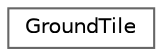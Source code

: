 digraph "Graphical Class Hierarchy"
{
 // LATEX_PDF_SIZE
  bgcolor="transparent";
  edge [fontname=Helvetica,fontsize=10,labelfontname=Helvetica,labelfontsize=10];
  node [fontname=Helvetica,fontsize=10,shape=box,height=0.2,width=0.4];
  rankdir="LR";
  Node0 [id="Node000000",label="GroundTile",height=0.2,width=0.4,color="grey40", fillcolor="white", style="filled",URL="$struct_ground_tile.html",tooltip=" "];
}
